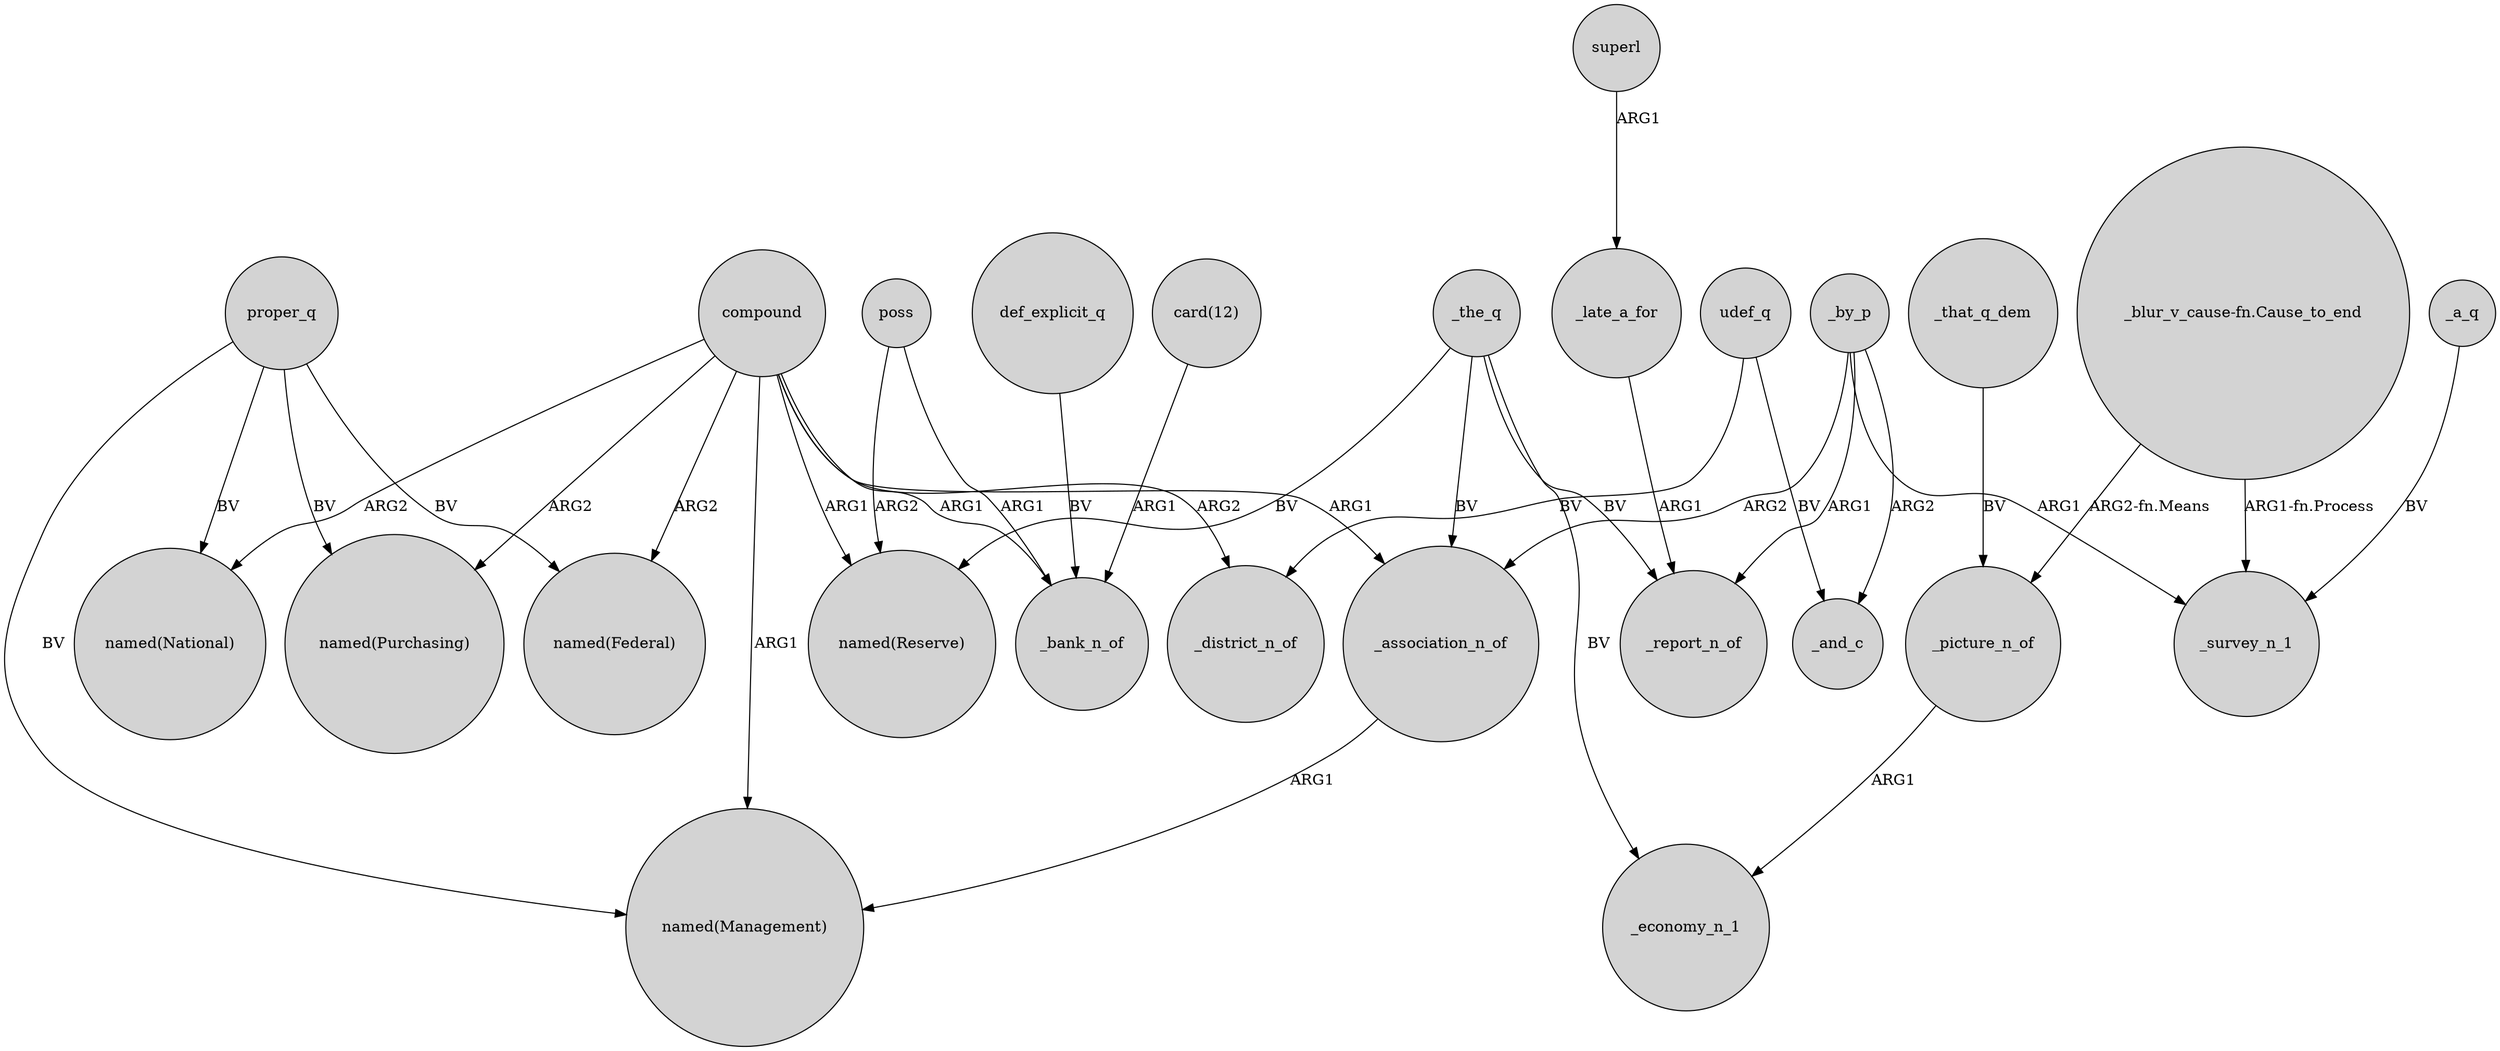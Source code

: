 digraph {
	node [shape=circle style=filled]
	_the_q -> "named(Reserve)" [label=BV]
	_late_a_for -> _report_n_of [label=ARG1]
	_the_q -> _association_n_of [label=BV]
	def_explicit_q -> _bank_n_of [label=BV]
	_a_q -> _survey_n_1 [label=BV]
	compound -> _bank_n_of [label=ARG1]
	_association_n_of -> "named(Management)" [label=ARG1]
	compound -> "named(Management)" [label=ARG1]
	"card(12)" -> _bank_n_of [label=ARG1]
	superl -> _late_a_for [label=ARG1]
	_the_q -> _report_n_of [label=BV]
	compound -> "named(Federal)" [label=ARG2]
	compound -> "named(National)" [label=ARG2]
	proper_q -> "named(Management)" [label=BV]
	udef_q -> _and_c [label=BV]
	"_blur_v_cause-fn.Cause_to_end" -> _survey_n_1 [label="ARG1-fn.Process"]
	proper_q -> "named(Federal)" [label=BV]
	compound -> _association_n_of [label=ARG1]
	compound -> _district_n_of [label=ARG2]
	poss -> _bank_n_of [label=ARG1]
	_by_p -> _survey_n_1 [label=ARG1]
	_by_p -> _report_n_of [label=ARG1]
	compound -> "named(Purchasing)" [label=ARG2]
	_that_q_dem -> _picture_n_of [label=BV]
	poss -> "named(Reserve)" [label=ARG2]
	"_blur_v_cause-fn.Cause_to_end" -> _picture_n_of [label="ARG2-fn.Means"]
	compound -> "named(Reserve)" [label=ARG1]
	proper_q -> "named(Purchasing)" [label=BV]
	proper_q -> "named(National)" [label=BV]
	_picture_n_of -> _economy_n_1 [label=ARG1]
	_by_p -> _and_c [label=ARG2]
	udef_q -> _district_n_of [label=BV]
	_by_p -> _association_n_of [label=ARG2]
	_the_q -> _economy_n_1 [label=BV]
}
